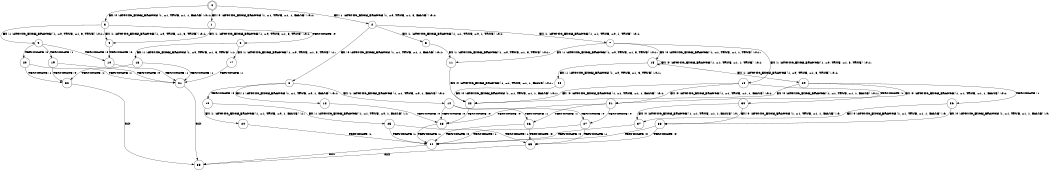 digraph BCG {
size = "7, 10.5";
center = TRUE;
node [shape = circle];
0 [peripheries = 2];
0 -> 1 [label = "EX !0 !ATOMIC_EXCH_BRANCH (1, +1, TRUE, +1, 1, FALSE) !:0:1:"];
0 -> 2 [label = "EX !1 !ATOMIC_EXCH_BRANCH (1, +0, TRUE, +1, 3, FALSE) !:0:1:"];
0 -> 3 [label = "EX !0 !ATOMIC_EXCH_BRANCH (1, +1, TRUE, +1, 1, FALSE) !:0:1:"];
1 -> 4 [label = "EX !1 !ATOMIC_EXCH_BRANCH (1, +0, TRUE, +1, 3, TRUE) !:0:1:"];
2 -> 5 [label = "EX !1 !ATOMIC_EXCH_BRANCH (1, +1, TRUE, +0, 1, TRUE) !:0:1:"];
2 -> 6 [label = "EX !0 !ATOMIC_EXCH_BRANCH (1, +1, TRUE, +1, 1, FALSE) !:0:1:"];
2 -> 7 [label = "EX !1 !ATOMIC_EXCH_BRANCH (1, +1, TRUE, +0, 1, TRUE) !:0:1:"];
3 -> 4 [label = "EX !1 !ATOMIC_EXCH_BRANCH (1, +0, TRUE, +1, 3, TRUE) !:0:1:"];
3 -> 8 [label = "TERMINATE !0"];
3 -> 9 [label = "EX !1 !ATOMIC_EXCH_BRANCH (1, +0, TRUE, +1, 3, TRUE) !:0:1:"];
4 -> 10 [label = "TERMINATE !0"];
5 -> 11 [label = "EX !1 !ATOMIC_EXCH_BRANCH (1, +0, TRUE, +1, 3, TRUE) !:0:1:"];
6 -> 12 [label = "EX !1 !ATOMIC_EXCH_BRANCH (1, +1, TRUE, +0, 1, FALSE) !:0:1:"];
6 -> 13 [label = "TERMINATE !0"];
6 -> 14 [label = "EX !1 !ATOMIC_EXCH_BRANCH (1, +1, TRUE, +0, 1, FALSE) !:0:1:"];
7 -> 11 [label = "EX !1 !ATOMIC_EXCH_BRANCH (1, +0, TRUE, +1, 3, TRUE) !:0:1:"];
7 -> 15 [label = "EX !0 !ATOMIC_EXCH_BRANCH (1, +1, TRUE, +1, 1, TRUE) !:0:1:"];
7 -> 16 [label = "EX !1 !ATOMIC_EXCH_BRANCH (1, +0, TRUE, +1, 3, TRUE) !:0:1:"];
8 -> 17 [label = "EX !1 !ATOMIC_EXCH_BRANCH (1, +0, TRUE, +1, 3, TRUE) !:1:"];
8 -> 18 [label = "EX !1 !ATOMIC_EXCH_BRANCH (1, +0, TRUE, +1, 3, TRUE) !:1:"];
9 -> 10 [label = "TERMINATE !0"];
9 -> 19 [label = "TERMINATE !1"];
9 -> 20 [label = "TERMINATE !0"];
10 -> 21 [label = "TERMINATE !1"];
11 -> 22 [label = "EX !0 !ATOMIC_EXCH_BRANCH (1, +1, TRUE, +1, 1, FALSE) !:0:1:"];
12 -> 23 [label = "TERMINATE !0"];
13 -> 24 [label = "EX !1 !ATOMIC_EXCH_BRANCH (1, +1, TRUE, +0, 1, FALSE) !:1:"];
13 -> 25 [label = "EX !1 !ATOMIC_EXCH_BRANCH (1, +1, TRUE, +0, 1, FALSE) !:1:"];
14 -> 23 [label = "TERMINATE !0"];
14 -> 26 [label = "TERMINATE !1"];
14 -> 27 [label = "TERMINATE !0"];
15 -> 28 [label = "EX !1 !ATOMIC_EXCH_BRANCH (1, +0, TRUE, +1, 3, TRUE) !:0:1:"];
15 -> 29 [label = "EX !1 !ATOMIC_EXCH_BRANCH (1, +0, TRUE, +1, 3, TRUE) !:0:1:"];
15 -> 15 [label = "EX !0 !ATOMIC_EXCH_BRANCH (1, +1, TRUE, +1, 1, TRUE) !:0:1:"];
16 -> 22 [label = "EX !0 !ATOMIC_EXCH_BRANCH (1, +1, TRUE, +1, 1, FALSE) !:0:1:"];
16 -> 30 [label = "TERMINATE !1"];
16 -> 31 [label = "EX !0 !ATOMIC_EXCH_BRANCH (1, +1, TRUE, +1, 1, FALSE) !:0:1:"];
17 -> 21 [label = "TERMINATE !1"];
18 -> 21 [label = "TERMINATE !1"];
18 -> 32 [label = "TERMINATE !1"];
19 -> 21 [label = "TERMINATE !0"];
19 -> 32 [label = "TERMINATE !0"];
20 -> 21 [label = "TERMINATE !1"];
20 -> 32 [label = "TERMINATE !1"];
21 -> 33 [label = "exit"];
22 -> 23 [label = "TERMINATE !0"];
23 -> 34 [label = "TERMINATE !1"];
24 -> 34 [label = "TERMINATE !1"];
25 -> 34 [label = "TERMINATE !1"];
25 -> 35 [label = "TERMINATE !1"];
26 -> 34 [label = "TERMINATE !0"];
26 -> 35 [label = "TERMINATE !0"];
27 -> 34 [label = "TERMINATE !1"];
27 -> 35 [label = "TERMINATE !1"];
28 -> 22 [label = "EX !0 !ATOMIC_EXCH_BRANCH (1, +1, TRUE, +1, 1, FALSE) !:0:1:"];
29 -> 22 [label = "EX !0 !ATOMIC_EXCH_BRANCH (1, +1, TRUE, +1, 1, FALSE) !:0:1:"];
29 -> 36 [label = "TERMINATE !1"];
29 -> 31 [label = "EX !0 !ATOMIC_EXCH_BRANCH (1, +1, TRUE, +1, 1, FALSE) !:0:1:"];
30 -> 37 [label = "EX !0 !ATOMIC_EXCH_BRANCH (1, +1, TRUE, +1, 1, FALSE) !:0:"];
30 -> 38 [label = "EX !0 !ATOMIC_EXCH_BRANCH (1, +1, TRUE, +1, 1, FALSE) !:0:"];
31 -> 23 [label = "TERMINATE !0"];
31 -> 26 [label = "TERMINATE !1"];
31 -> 27 [label = "TERMINATE !0"];
32 -> 33 [label = "exit"];
34 -> 33 [label = "exit"];
35 -> 33 [label = "exit"];
36 -> 37 [label = "EX !0 !ATOMIC_EXCH_BRANCH (1, +1, TRUE, +1, 1, FALSE) !:0:"];
36 -> 38 [label = "EX !0 !ATOMIC_EXCH_BRANCH (1, +1, TRUE, +1, 1, FALSE) !:0:"];
37 -> 34 [label = "TERMINATE !0"];
38 -> 34 [label = "TERMINATE !0"];
38 -> 35 [label = "TERMINATE !0"];
}
